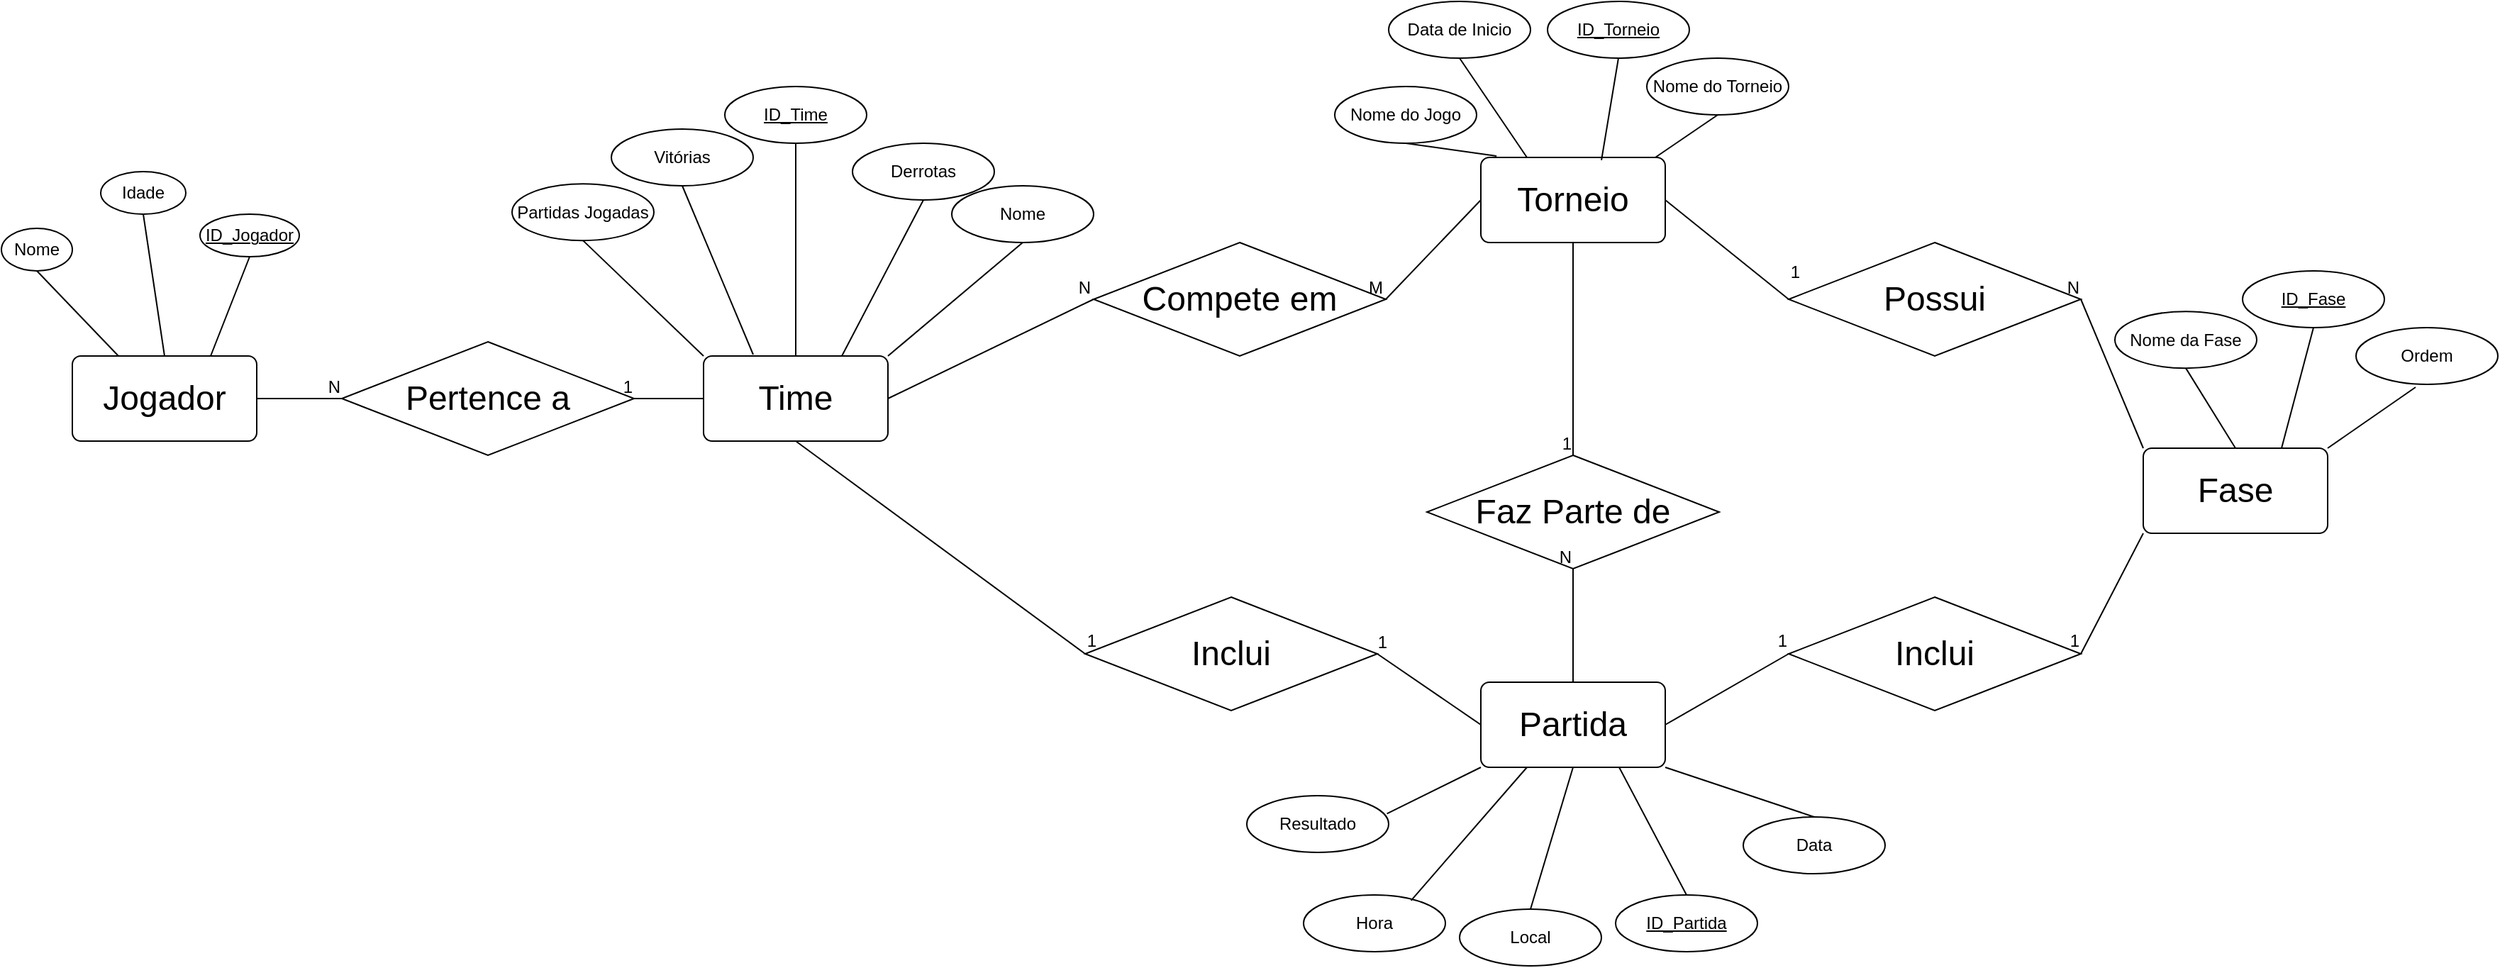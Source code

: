 <mxfile version="26.0.10">
  <diagram name="Página-1" id="gS3BvCxEZ3Ns-tJpQnwd">
    <mxGraphModel dx="2327" dy="1966" grid="1" gridSize="10" guides="1" tooltips="1" connect="1" arrows="1" fold="1" page="1" pageScale="1" pageWidth="827" pageHeight="1169" math="0" shadow="0">
      <root>
        <mxCell id="0" />
        <mxCell id="1" parent="0" />
        <mxCell id="_qHGHUX5CEyV-myd-aj9-1" value="&lt;font style=&quot;font-size: 24px;&quot;&gt;Jogador&lt;/font&gt;" style="rounded=1;arcSize=10;whiteSpace=wrap;html=1;align=center;" parent="1" vertex="1">
          <mxGeometry x="-410" y="130" width="130" height="60" as="geometry" />
        </mxCell>
        <mxCell id="_qHGHUX5CEyV-myd-aj9-2" value="&lt;font style=&quot;font-size: 24px;&quot;&gt;Partida&lt;/font&gt;" style="rounded=1;arcSize=10;whiteSpace=wrap;html=1;align=center;" parent="1" vertex="1">
          <mxGeometry x="583" y="360" width="130" height="60" as="geometry" />
        </mxCell>
        <mxCell id="_qHGHUX5CEyV-myd-aj9-3" value="&lt;font style=&quot;font-size: 24px;&quot;&gt;Torneio&lt;/font&gt;" style="rounded=1;arcSize=10;whiteSpace=wrap;html=1;align=center;" parent="1" vertex="1">
          <mxGeometry x="583" y="-10" width="130" height="60" as="geometry" />
        </mxCell>
        <mxCell id="_qHGHUX5CEyV-myd-aj9-4" value="&lt;font style=&quot;font-size: 24px;&quot;&gt;Time&lt;/font&gt;" style="rounded=1;arcSize=10;whiteSpace=wrap;html=1;align=center;" parent="1" vertex="1">
          <mxGeometry x="35" y="130" width="130" height="60" as="geometry" />
        </mxCell>
        <mxCell id="_qHGHUX5CEyV-myd-aj9-5" value="&lt;font style=&quot;font-size: 24px;&quot;&gt;Fase&lt;/font&gt;" style="rounded=1;arcSize=10;whiteSpace=wrap;html=1;align=center;" parent="1" vertex="1">
          <mxGeometry x="1050" y="195" width="130" height="60" as="geometry" />
        </mxCell>
        <mxCell id="_qHGHUX5CEyV-myd-aj9-7" style="edgeStyle=orthogonalEdgeStyle;rounded=0;orthogonalLoop=1;jettySize=auto;html=1;exitX=0.5;exitY=1;exitDx=0;exitDy=0;" parent="1" source="_qHGHUX5CEyV-myd-aj9-3" target="_qHGHUX5CEyV-myd-aj9-3" edge="1">
          <mxGeometry relative="1" as="geometry" />
        </mxCell>
        <mxCell id="_qHGHUX5CEyV-myd-aj9-8" value="Nome" style="ellipse;whiteSpace=wrap;html=1;align=center;" parent="1" vertex="1">
          <mxGeometry x="-460" y="40" width="50" height="30" as="geometry" />
        </mxCell>
        <mxCell id="_qHGHUX5CEyV-myd-aj9-11" value="Idade" style="ellipse;whiteSpace=wrap;html=1;align=center;" parent="1" vertex="1">
          <mxGeometry x="-390" width="60" height="30" as="geometry" />
        </mxCell>
        <mxCell id="_qHGHUX5CEyV-myd-aj9-12" value="ID_Jogador" style="ellipse;whiteSpace=wrap;html=1;align=center;fontStyle=4;" parent="1" vertex="1">
          <mxGeometry x="-320" y="30" width="70" height="30" as="geometry" />
        </mxCell>
        <mxCell id="_qHGHUX5CEyV-myd-aj9-17" value="" style="endArrow=none;html=1;rounded=0;entryX=0.25;entryY=0;entryDx=0;entryDy=0;exitX=0.5;exitY=1;exitDx=0;exitDy=0;" parent="1" source="_qHGHUX5CEyV-myd-aj9-8" target="_qHGHUX5CEyV-myd-aj9-1" edge="1">
          <mxGeometry relative="1" as="geometry">
            <mxPoint x="-450" y="70" as="sourcePoint" />
            <mxPoint x="-290" y="70" as="targetPoint" />
          </mxGeometry>
        </mxCell>
        <mxCell id="_qHGHUX5CEyV-myd-aj9-18" value="" style="endArrow=none;html=1;rounded=0;exitX=0.5;exitY=1;exitDx=0;exitDy=0;entryX=0.5;entryY=0;entryDx=0;entryDy=0;" parent="1" source="_qHGHUX5CEyV-myd-aj9-11" target="_qHGHUX5CEyV-myd-aj9-1" edge="1">
          <mxGeometry relative="1" as="geometry">
            <mxPoint x="-330" y="80" as="sourcePoint" />
            <mxPoint x="-170" y="80" as="targetPoint" />
          </mxGeometry>
        </mxCell>
        <mxCell id="_qHGHUX5CEyV-myd-aj9-19" value="" style="endArrow=none;html=1;rounded=0;entryX=0.5;entryY=1;entryDx=0;entryDy=0;exitX=0.75;exitY=0;exitDx=0;exitDy=0;" parent="1" source="_qHGHUX5CEyV-myd-aj9-1" target="_qHGHUX5CEyV-myd-aj9-12" edge="1">
          <mxGeometry relative="1" as="geometry">
            <mxPoint x="-290" y="100" as="sourcePoint" />
            <mxPoint x="-130" y="100" as="targetPoint" />
          </mxGeometry>
        </mxCell>
        <mxCell id="_qHGHUX5CEyV-myd-aj9-21" value="ID_Time" style="ellipse;whiteSpace=wrap;html=1;align=center;fontStyle=4;" parent="1" vertex="1">
          <mxGeometry x="50" y="-60" width="100" height="40" as="geometry" />
        </mxCell>
        <mxCell id="_qHGHUX5CEyV-myd-aj9-22" value="Vitórias" style="ellipse;whiteSpace=wrap;html=1;align=center;" parent="1" vertex="1">
          <mxGeometry x="-30" y="-30" width="100" height="40" as="geometry" />
        </mxCell>
        <mxCell id="_qHGHUX5CEyV-myd-aj9-23" value="Derrotas" style="ellipse;whiteSpace=wrap;html=1;align=center;" parent="1" vertex="1">
          <mxGeometry x="140" y="-20" width="100" height="40" as="geometry" />
        </mxCell>
        <mxCell id="_qHGHUX5CEyV-myd-aj9-25" value="Partidas Jogadas" style="ellipse;whiteSpace=wrap;html=1;align=center;" parent="1" vertex="1">
          <mxGeometry x="-100" y="8.57" width="100" height="40" as="geometry" />
        </mxCell>
        <mxCell id="_qHGHUX5CEyV-myd-aj9-26" value="Nome" style="ellipse;whiteSpace=wrap;html=1;align=center;" parent="1" vertex="1">
          <mxGeometry x="210" y="10" width="100" height="40" as="geometry" />
        </mxCell>
        <mxCell id="_qHGHUX5CEyV-myd-aj9-27" value="Nome do Jogo" style="ellipse;whiteSpace=wrap;html=1;align=center;" parent="1" vertex="1">
          <mxGeometry x="480" y="-60.0" width="100" height="40" as="geometry" />
        </mxCell>
        <mxCell id="_qHGHUX5CEyV-myd-aj9-28" value="Nome do Torneio" style="ellipse;whiteSpace=wrap;html=1;align=center;" parent="1" vertex="1">
          <mxGeometry x="700" y="-80" width="100" height="40" as="geometry" />
        </mxCell>
        <mxCell id="_qHGHUX5CEyV-myd-aj9-29" value="Data de Inicio" style="ellipse;whiteSpace=wrap;html=1;align=center;" parent="1" vertex="1">
          <mxGeometry x="518" y="-120" width="100" height="40" as="geometry" />
        </mxCell>
        <mxCell id="_qHGHUX5CEyV-myd-aj9-30" value="ID_Torneio" style="ellipse;whiteSpace=wrap;html=1;align=center;fontStyle=4;" parent="1" vertex="1">
          <mxGeometry x="630" y="-120" width="100" height="40" as="geometry" />
        </mxCell>
        <mxCell id="_qHGHUX5CEyV-myd-aj9-31" value="Nome da Fase" style="ellipse;whiteSpace=wrap;html=1;align=center;" parent="1" vertex="1">
          <mxGeometry x="1030" y="98.57" width="100" height="40" as="geometry" />
        </mxCell>
        <mxCell id="_qHGHUX5CEyV-myd-aj9-32" value="Ordem" style="ellipse;whiteSpace=wrap;html=1;align=center;" parent="1" vertex="1">
          <mxGeometry x="1200" y="110" width="100" height="40" as="geometry" />
        </mxCell>
        <mxCell id="_qHGHUX5CEyV-myd-aj9-34" value="ID_Fase" style="ellipse;whiteSpace=wrap;html=1;align=center;fontStyle=4;" parent="1" vertex="1">
          <mxGeometry x="1120" y="70" width="100" height="40" as="geometry" />
        </mxCell>
        <mxCell id="_qHGHUX5CEyV-myd-aj9-35" value="ID_Partida" style="ellipse;whiteSpace=wrap;html=1;align=center;fontStyle=4;" parent="1" vertex="1">
          <mxGeometry x="678" y="510" width="100" height="40" as="geometry" />
        </mxCell>
        <mxCell id="_qHGHUX5CEyV-myd-aj9-36" value="Local" style="ellipse;whiteSpace=wrap;html=1;align=center;" parent="1" vertex="1">
          <mxGeometry x="568" y="520" width="100" height="40" as="geometry" />
        </mxCell>
        <mxCell id="_qHGHUX5CEyV-myd-aj9-37" value="Data" style="ellipse;whiteSpace=wrap;html=1;align=center;" parent="1" vertex="1">
          <mxGeometry x="768" y="455" width="100" height="40" as="geometry" />
        </mxCell>
        <mxCell id="_qHGHUX5CEyV-myd-aj9-38" value="Hora" style="ellipse;whiteSpace=wrap;html=1;align=center;" parent="1" vertex="1">
          <mxGeometry x="458" y="510" width="100" height="40" as="geometry" />
        </mxCell>
        <mxCell id="_qHGHUX5CEyV-myd-aj9-39" value="Resultado" style="ellipse;whiteSpace=wrap;html=1;align=center;" parent="1" vertex="1">
          <mxGeometry x="418" y="440" width="100" height="40" as="geometry" />
        </mxCell>
        <mxCell id="_qHGHUX5CEyV-myd-aj9-40" value="" style="endArrow=none;html=1;rounded=0;entryX=0.5;entryY=0;entryDx=0;entryDy=0;exitX=0.5;exitY=1;exitDx=0;exitDy=0;" parent="1" source="_qHGHUX5CEyV-myd-aj9-31" target="_qHGHUX5CEyV-myd-aj9-5" edge="1">
          <mxGeometry relative="1" as="geometry">
            <mxPoint x="1140" y="90" as="sourcePoint" />
            <mxPoint x="1300" y="90" as="targetPoint" />
          </mxGeometry>
        </mxCell>
        <mxCell id="_qHGHUX5CEyV-myd-aj9-41" value="" style="endArrow=none;html=1;rounded=0;exitX=0.5;exitY=1;exitDx=0;exitDy=0;entryX=0.75;entryY=0;entryDx=0;entryDy=0;" parent="1" source="_qHGHUX5CEyV-myd-aj9-34" target="_qHGHUX5CEyV-myd-aj9-5" edge="1">
          <mxGeometry relative="1" as="geometry">
            <mxPoint x="1090" y="110" as="sourcePoint" />
            <mxPoint x="1250" y="110" as="targetPoint" />
          </mxGeometry>
        </mxCell>
        <mxCell id="_qHGHUX5CEyV-myd-aj9-42" value="" style="endArrow=none;html=1;rounded=0;entryX=0.42;entryY=1.05;entryDx=0;entryDy=0;entryPerimeter=0;exitX=1;exitY=0;exitDx=0;exitDy=0;" parent="1" source="_qHGHUX5CEyV-myd-aj9-5" target="_qHGHUX5CEyV-myd-aj9-32" edge="1">
          <mxGeometry relative="1" as="geometry">
            <mxPoint x="1160" y="180" as="sourcePoint" />
            <mxPoint x="1320" y="180" as="targetPoint" />
          </mxGeometry>
        </mxCell>
        <mxCell id="_qHGHUX5CEyV-myd-aj9-43" value="" style="endArrow=none;html=1;rounded=0;exitX=0.5;exitY=1;exitDx=0;exitDy=0;entryX=0.085;entryY=-0.017;entryDx=0;entryDy=0;entryPerimeter=0;" parent="1" source="_qHGHUX5CEyV-myd-aj9-27" target="_qHGHUX5CEyV-myd-aj9-3" edge="1">
          <mxGeometry relative="1" as="geometry">
            <mxPoint x="558" y="-71.43" as="sourcePoint" />
            <mxPoint x="718" y="-71.43" as="targetPoint" />
          </mxGeometry>
        </mxCell>
        <mxCell id="_qHGHUX5CEyV-myd-aj9-44" value="" style="endArrow=none;html=1;rounded=0;exitX=0.5;exitY=1;exitDx=0;exitDy=0;entryX=0.25;entryY=0;entryDx=0;entryDy=0;" parent="1" source="_qHGHUX5CEyV-myd-aj9-29" target="_qHGHUX5CEyV-myd-aj9-3" edge="1">
          <mxGeometry relative="1" as="geometry">
            <mxPoint x="558" y="-71.43" as="sourcePoint" />
            <mxPoint x="718" y="-71.43" as="targetPoint" />
          </mxGeometry>
        </mxCell>
        <mxCell id="_qHGHUX5CEyV-myd-aj9-45" value="" style="endArrow=none;html=1;rounded=0;exitX=0.5;exitY=1;exitDx=0;exitDy=0;entryX=0.654;entryY=0.033;entryDx=0;entryDy=0;entryPerimeter=0;" parent="1" source="_qHGHUX5CEyV-myd-aj9-30" target="_qHGHUX5CEyV-myd-aj9-3" edge="1">
          <mxGeometry relative="1" as="geometry">
            <mxPoint x="558" y="-71.43" as="sourcePoint" />
            <mxPoint x="718" y="-71.43" as="targetPoint" />
          </mxGeometry>
        </mxCell>
        <mxCell id="_qHGHUX5CEyV-myd-aj9-46" value="" style="endArrow=none;html=1;rounded=0;entryX=0.5;entryY=1;entryDx=0;entryDy=0;exitX=0.946;exitY=0;exitDx=0;exitDy=0;exitPerimeter=0;" parent="1" source="_qHGHUX5CEyV-myd-aj9-3" target="_qHGHUX5CEyV-myd-aj9-28" edge="1">
          <mxGeometry relative="1" as="geometry">
            <mxPoint x="558" y="-71.43" as="sourcePoint" />
            <mxPoint x="718" y="-71.43" as="targetPoint" />
          </mxGeometry>
        </mxCell>
        <mxCell id="_qHGHUX5CEyV-myd-aj9-47" value="" style="endArrow=none;html=1;rounded=0;exitX=0.5;exitY=0;exitDx=0;exitDy=0;entryX=0.75;entryY=1;entryDx=0;entryDy=0;" parent="1" source="_qHGHUX5CEyV-myd-aj9-35" target="_qHGHUX5CEyV-myd-aj9-2" edge="1">
          <mxGeometry relative="1" as="geometry">
            <mxPoint x="577" y="300" as="sourcePoint" />
            <mxPoint x="737" y="300" as="targetPoint" />
          </mxGeometry>
        </mxCell>
        <mxCell id="_qHGHUX5CEyV-myd-aj9-48" value="" style="endArrow=none;html=1;rounded=0;exitX=0.5;exitY=0;exitDx=0;exitDy=0;entryX=0.5;entryY=1;entryDx=0;entryDy=0;" parent="1" source="_qHGHUX5CEyV-myd-aj9-36" target="_qHGHUX5CEyV-myd-aj9-2" edge="1">
          <mxGeometry relative="1" as="geometry">
            <mxPoint x="577" y="300" as="sourcePoint" />
            <mxPoint x="737" y="300" as="targetPoint" />
          </mxGeometry>
        </mxCell>
        <mxCell id="_qHGHUX5CEyV-myd-aj9-49" value="" style="endArrow=none;html=1;rounded=0;exitX=0.758;exitY=0.098;exitDx=0;exitDy=0;entryX=0.25;entryY=1;entryDx=0;entryDy=0;exitPerimeter=0;" parent="1" source="_qHGHUX5CEyV-myd-aj9-38" target="_qHGHUX5CEyV-myd-aj9-2" edge="1">
          <mxGeometry relative="1" as="geometry">
            <mxPoint x="577" y="300" as="sourcePoint" />
            <mxPoint x="737" y="300" as="targetPoint" />
          </mxGeometry>
        </mxCell>
        <mxCell id="_qHGHUX5CEyV-myd-aj9-50" value="" style="endArrow=none;html=1;rounded=0;entryX=0.988;entryY=0.317;entryDx=0;entryDy=0;exitX=0;exitY=1;exitDx=0;exitDy=0;entryPerimeter=0;" parent="1" source="_qHGHUX5CEyV-myd-aj9-2" target="_qHGHUX5CEyV-myd-aj9-39" edge="1">
          <mxGeometry relative="1" as="geometry">
            <mxPoint x="658" y="380" as="sourcePoint" />
            <mxPoint x="737" y="300" as="targetPoint" />
          </mxGeometry>
        </mxCell>
        <mxCell id="_qHGHUX5CEyV-myd-aj9-51" value="" style="endArrow=none;html=1;rounded=0;entryX=0.5;entryY=0;entryDx=0;entryDy=0;exitX=1;exitY=1;exitDx=0;exitDy=0;" parent="1" source="_qHGHUX5CEyV-myd-aj9-2" target="_qHGHUX5CEyV-myd-aj9-37" edge="1">
          <mxGeometry relative="1" as="geometry">
            <mxPoint x="577" y="300" as="sourcePoint" />
            <mxPoint x="737" y="300" as="targetPoint" />
          </mxGeometry>
        </mxCell>
        <mxCell id="_qHGHUX5CEyV-myd-aj9-52" value="" style="endArrow=none;html=1;rounded=0;exitX=0.5;exitY=1;exitDx=0;exitDy=0;entryX=0;entryY=0;entryDx=0;entryDy=0;" parent="1" source="_qHGHUX5CEyV-myd-aj9-25" target="_qHGHUX5CEyV-myd-aj9-4" edge="1">
          <mxGeometry relative="1" as="geometry">
            <mxPoint x="-40" y="130" as="sourcePoint" />
            <mxPoint x="120" y="130" as="targetPoint" />
          </mxGeometry>
        </mxCell>
        <mxCell id="_qHGHUX5CEyV-myd-aj9-53" value="" style="endArrow=none;html=1;rounded=0;exitX=0.5;exitY=1;exitDx=0;exitDy=0;" parent="1" source="_qHGHUX5CEyV-myd-aj9-22" edge="1">
          <mxGeometry relative="1" as="geometry">
            <mxPoint x="-40" y="130" as="sourcePoint" />
            <mxPoint x="70" y="129" as="targetPoint" />
          </mxGeometry>
        </mxCell>
        <mxCell id="_qHGHUX5CEyV-myd-aj9-54" value="" style="endArrow=none;html=1;rounded=0;exitX=0.5;exitY=1;exitDx=0;exitDy=0;entryX=0.5;entryY=0;entryDx=0;entryDy=0;" parent="1" source="_qHGHUX5CEyV-myd-aj9-21" target="_qHGHUX5CEyV-myd-aj9-4" edge="1">
          <mxGeometry relative="1" as="geometry">
            <mxPoint x="-40" y="130" as="sourcePoint" />
            <mxPoint x="120" y="130" as="targetPoint" />
          </mxGeometry>
        </mxCell>
        <mxCell id="_qHGHUX5CEyV-myd-aj9-55" value="" style="endArrow=none;html=1;rounded=0;entryX=0.5;entryY=1;entryDx=0;entryDy=0;exitX=0.75;exitY=0;exitDx=0;exitDy=0;" parent="1" source="_qHGHUX5CEyV-myd-aj9-4" target="_qHGHUX5CEyV-myd-aj9-23" edge="1">
          <mxGeometry relative="1" as="geometry">
            <mxPoint x="-40" y="130" as="sourcePoint" />
            <mxPoint x="120" y="130" as="targetPoint" />
          </mxGeometry>
        </mxCell>
        <mxCell id="_qHGHUX5CEyV-myd-aj9-56" value="" style="endArrow=none;html=1;rounded=0;entryX=0.5;entryY=1;entryDx=0;entryDy=0;exitX=1;exitY=0;exitDx=0;exitDy=0;" parent="1" source="_qHGHUX5CEyV-myd-aj9-4" target="_qHGHUX5CEyV-myd-aj9-26" edge="1">
          <mxGeometry relative="1" as="geometry">
            <mxPoint x="-40" y="130" as="sourcePoint" />
            <mxPoint x="120" y="130" as="targetPoint" />
          </mxGeometry>
        </mxCell>
        <mxCell id="U-FrvizwRQOyuSLjjeMu-1" value="&lt;font style=&quot;font-size: 24px;&quot;&gt;Pertence a&lt;/font&gt;" style="shape=rhombus;perimeter=rhombusPerimeter;whiteSpace=wrap;html=1;align=center;" vertex="1" parent="1">
          <mxGeometry x="-220" y="120" width="206" height="80" as="geometry" />
        </mxCell>
        <mxCell id="U-FrvizwRQOyuSLjjeMu-5" value="" style="endArrow=none;html=1;rounded=0;entryX=0;entryY=0.5;entryDx=0;entryDy=0;exitX=1;exitY=0.5;exitDx=0;exitDy=0;" edge="1" parent="1" source="_qHGHUX5CEyV-myd-aj9-1" target="U-FrvizwRQOyuSLjjeMu-1">
          <mxGeometry relative="1" as="geometry">
            <mxPoint x="-490" y="200" as="sourcePoint" />
            <mxPoint x="-330" y="200" as="targetPoint" />
          </mxGeometry>
        </mxCell>
        <mxCell id="U-FrvizwRQOyuSLjjeMu-6" value="N" style="resizable=0;html=1;whiteSpace=wrap;align=right;verticalAlign=bottom;" connectable="0" vertex="1" parent="U-FrvizwRQOyuSLjjeMu-5">
          <mxGeometry x="1" relative="1" as="geometry" />
        </mxCell>
        <mxCell id="U-FrvizwRQOyuSLjjeMu-7" value="" style="endArrow=none;html=1;rounded=0;entryX=1;entryY=0.5;entryDx=0;entryDy=0;" edge="1" parent="1" source="_qHGHUX5CEyV-myd-aj9-4" target="U-FrvizwRQOyuSLjjeMu-1">
          <mxGeometry relative="1" as="geometry">
            <mxPoint x="-260" y="190" as="sourcePoint" />
            <mxPoint x="-70" y="150" as="targetPoint" />
          </mxGeometry>
        </mxCell>
        <mxCell id="U-FrvizwRQOyuSLjjeMu-8" value="1" style="resizable=0;html=1;whiteSpace=wrap;align=right;verticalAlign=bottom;" connectable="0" vertex="1" parent="U-FrvizwRQOyuSLjjeMu-7">
          <mxGeometry x="1" relative="1" as="geometry" />
        </mxCell>
        <mxCell id="U-FrvizwRQOyuSLjjeMu-9" value="&lt;font style=&quot;font-size: 24px;&quot;&gt;Compete em&lt;br&gt;&lt;/font&gt;" style="shape=rhombus;perimeter=rhombusPerimeter;whiteSpace=wrap;html=1;align=center;rotation=0;" vertex="1" parent="1">
          <mxGeometry x="310" y="50" width="206" height="80" as="geometry" />
        </mxCell>
        <mxCell id="U-FrvizwRQOyuSLjjeMu-10" value="&lt;font style=&quot;font-size: 24px;&quot;&gt;Possui&lt;br&gt;&lt;/font&gt;" style="shape=rhombus;perimeter=rhombusPerimeter;whiteSpace=wrap;html=1;align=center;" vertex="1" parent="1">
          <mxGeometry x="800" y="50.0" width="206" height="80" as="geometry" />
        </mxCell>
        <mxCell id="U-FrvizwRQOyuSLjjeMu-11" value="&lt;font style=&quot;font-size: 24px;&quot;&gt;Inclui&lt;/font&gt;" style="shape=rhombus;perimeter=rhombusPerimeter;whiteSpace=wrap;html=1;align=center;" vertex="1" parent="1">
          <mxGeometry x="800" y="300" width="206" height="80" as="geometry" />
        </mxCell>
        <mxCell id="U-FrvizwRQOyuSLjjeMu-14" value="&lt;font style=&quot;font-size: 24px;&quot;&gt;Faz Parte de &lt;br&gt;&lt;/font&gt;" style="shape=rhombus;perimeter=rhombusPerimeter;whiteSpace=wrap;html=1;align=center;" vertex="1" parent="1">
          <mxGeometry x="545" y="200" width="206" height="80" as="geometry" />
        </mxCell>
        <mxCell id="U-FrvizwRQOyuSLjjeMu-16" value="&lt;font style=&quot;font-size: 24px;&quot;&gt;Inclui&lt;/font&gt;" style="shape=rhombus;perimeter=rhombusPerimeter;whiteSpace=wrap;html=1;align=center;" vertex="1" parent="1">
          <mxGeometry x="304" y="300" width="206" height="80" as="geometry" />
        </mxCell>
        <mxCell id="U-FrvizwRQOyuSLjjeMu-24" value="" style="endArrow=none;html=1;rounded=0;exitX=1;exitY=0.5;exitDx=0;exitDy=0;entryX=0;entryY=0.5;entryDx=0;entryDy=0;" edge="1" parent="1" source="_qHGHUX5CEyV-myd-aj9-4" target="U-FrvizwRQOyuSLjjeMu-9">
          <mxGeometry relative="1" as="geometry">
            <mxPoint x="180" y="160" as="sourcePoint" />
            <mxPoint x="340" y="160" as="targetPoint" />
          </mxGeometry>
        </mxCell>
        <mxCell id="U-FrvizwRQOyuSLjjeMu-25" value="N" style="resizable=0;html=1;whiteSpace=wrap;align=right;verticalAlign=bottom;" connectable="0" vertex="1" parent="U-FrvizwRQOyuSLjjeMu-24">
          <mxGeometry x="1" relative="1" as="geometry" />
        </mxCell>
        <mxCell id="U-FrvizwRQOyuSLjjeMu-31" value="" style="endArrow=none;html=1;rounded=0;entryX=1;entryY=0.5;entryDx=0;entryDy=0;exitX=0;exitY=0.5;exitDx=0;exitDy=0;" edge="1" parent="1" source="_qHGHUX5CEyV-myd-aj9-3" target="U-FrvizwRQOyuSLjjeMu-9">
          <mxGeometry relative="1" as="geometry">
            <mxPoint x="360" y="180" as="sourcePoint" />
            <mxPoint x="520" y="180" as="targetPoint" />
          </mxGeometry>
        </mxCell>
        <mxCell id="U-FrvizwRQOyuSLjjeMu-32" value="M" style="resizable=0;html=1;whiteSpace=wrap;align=right;verticalAlign=bottom;" connectable="0" vertex="1" parent="U-FrvizwRQOyuSLjjeMu-31">
          <mxGeometry x="1" relative="1" as="geometry">
            <mxPoint as="offset" />
          </mxGeometry>
        </mxCell>
        <mxCell id="U-FrvizwRQOyuSLjjeMu-33" value="" style="endArrow=none;html=1;rounded=0;exitX=1;exitY=0.5;exitDx=0;exitDy=0;entryX=0;entryY=0.5;entryDx=0;entryDy=0;" edge="1" parent="1" source="_qHGHUX5CEyV-myd-aj9-3" target="U-FrvizwRQOyuSLjjeMu-10">
          <mxGeometry relative="1" as="geometry">
            <mxPoint x="720" y="80" as="sourcePoint" />
            <mxPoint x="880" y="80" as="targetPoint" />
          </mxGeometry>
        </mxCell>
        <mxCell id="U-FrvizwRQOyuSLjjeMu-34" value="1" style="resizable=0;html=1;whiteSpace=wrap;align=right;verticalAlign=bottom;" connectable="0" vertex="1" parent="U-FrvizwRQOyuSLjjeMu-33">
          <mxGeometry x="1" relative="1" as="geometry">
            <mxPoint x="10" y="-10" as="offset" />
          </mxGeometry>
        </mxCell>
        <mxCell id="U-FrvizwRQOyuSLjjeMu-35" value="" style="endArrow=none;html=1;rounded=0;exitX=1;exitY=0.5;exitDx=0;exitDy=0;entryX=0;entryY=0;entryDx=0;entryDy=0;" edge="1" parent="1" source="U-FrvizwRQOyuSLjjeMu-10" target="_qHGHUX5CEyV-myd-aj9-5">
          <mxGeometry relative="1" as="geometry">
            <mxPoint x="1000" y="180" as="sourcePoint" />
            <mxPoint x="1160" y="180" as="targetPoint" />
          </mxGeometry>
        </mxCell>
        <mxCell id="U-FrvizwRQOyuSLjjeMu-36" value="N" style="resizable=0;html=1;whiteSpace=wrap;align=right;verticalAlign=bottom;" connectable="0" vertex="1" parent="U-FrvizwRQOyuSLjjeMu-35">
          <mxGeometry x="1" relative="1" as="geometry">
            <mxPoint x="-44" y="-105" as="offset" />
          </mxGeometry>
        </mxCell>
        <mxCell id="U-FrvizwRQOyuSLjjeMu-37" value="" style="endArrow=none;html=1;rounded=0;entryX=1;entryY=0.5;entryDx=0;entryDy=0;exitX=0;exitY=1;exitDx=0;exitDy=0;" edge="1" parent="1" source="_qHGHUX5CEyV-myd-aj9-5" target="U-FrvizwRQOyuSLjjeMu-11">
          <mxGeometry relative="1" as="geometry">
            <mxPoint x="880" y="320" as="sourcePoint" />
            <mxPoint x="1040" y="320" as="targetPoint" />
          </mxGeometry>
        </mxCell>
        <mxCell id="U-FrvizwRQOyuSLjjeMu-38" value="1" style="resizable=0;html=1;whiteSpace=wrap;align=right;verticalAlign=bottom;" connectable="0" vertex="1" parent="U-FrvizwRQOyuSLjjeMu-37">
          <mxGeometry x="1" relative="1" as="geometry" />
        </mxCell>
        <mxCell id="U-FrvizwRQOyuSLjjeMu-39" value="" style="endArrow=none;html=1;rounded=0;entryX=0;entryY=0.5;entryDx=0;entryDy=0;exitX=1;exitY=0.5;exitDx=0;exitDy=0;" edge="1" parent="1" source="_qHGHUX5CEyV-myd-aj9-2" target="U-FrvizwRQOyuSLjjeMu-11">
          <mxGeometry relative="1" as="geometry">
            <mxPoint x="840" y="450" as="sourcePoint" />
            <mxPoint x="1000" y="450" as="targetPoint" />
          </mxGeometry>
        </mxCell>
        <mxCell id="U-FrvizwRQOyuSLjjeMu-40" value="1" style="resizable=0;html=1;whiteSpace=wrap;align=right;verticalAlign=bottom;" connectable="0" vertex="1" parent="U-FrvizwRQOyuSLjjeMu-39">
          <mxGeometry x="1" relative="1" as="geometry" />
        </mxCell>
        <mxCell id="U-FrvizwRQOyuSLjjeMu-41" value="" style="endArrow=none;html=1;rounded=0;entryX=0.5;entryY=1;entryDx=0;entryDy=0;exitX=0.5;exitY=0;exitDx=0;exitDy=0;" edge="1" parent="1" source="_qHGHUX5CEyV-myd-aj9-2" target="U-FrvizwRQOyuSLjjeMu-14">
          <mxGeometry relative="1" as="geometry">
            <mxPoint x="620" y="360" as="sourcePoint" />
            <mxPoint x="780" y="360" as="targetPoint" />
          </mxGeometry>
        </mxCell>
        <mxCell id="U-FrvizwRQOyuSLjjeMu-42" value="N" style="resizable=0;html=1;whiteSpace=wrap;align=right;verticalAlign=bottom;" connectable="0" vertex="1" parent="U-FrvizwRQOyuSLjjeMu-41">
          <mxGeometry x="1" relative="1" as="geometry" />
        </mxCell>
        <mxCell id="U-FrvizwRQOyuSLjjeMu-43" value="" style="endArrow=none;html=1;rounded=0;exitX=0.5;exitY=1;exitDx=0;exitDy=0;entryX=0.5;entryY=0;entryDx=0;entryDy=0;" edge="1" parent="1" source="_qHGHUX5CEyV-myd-aj9-3" target="U-FrvizwRQOyuSLjjeMu-14">
          <mxGeometry relative="1" as="geometry">
            <mxPoint x="630" y="140" as="sourcePoint" />
            <mxPoint x="790" y="140" as="targetPoint" />
          </mxGeometry>
        </mxCell>
        <mxCell id="U-FrvizwRQOyuSLjjeMu-44" value="1" style="resizable=0;html=1;whiteSpace=wrap;align=right;verticalAlign=bottom;" connectable="0" vertex="1" parent="U-FrvizwRQOyuSLjjeMu-43">
          <mxGeometry x="1" relative="1" as="geometry" />
        </mxCell>
        <mxCell id="U-FrvizwRQOyuSLjjeMu-45" value="" style="endArrow=none;html=1;rounded=0;entryX=0;entryY=0.5;entryDx=0;entryDy=0;exitX=0.5;exitY=1;exitDx=0;exitDy=0;" edge="1" parent="1" source="_qHGHUX5CEyV-myd-aj9-4" target="U-FrvizwRQOyuSLjjeMu-16">
          <mxGeometry relative="1" as="geometry">
            <mxPoint x="90" y="260" as="sourcePoint" />
            <mxPoint x="250" y="260" as="targetPoint" />
          </mxGeometry>
        </mxCell>
        <mxCell id="U-FrvizwRQOyuSLjjeMu-46" value="1" style="resizable=0;html=1;whiteSpace=wrap;align=right;verticalAlign=bottom;" connectable="0" vertex="1" parent="U-FrvizwRQOyuSLjjeMu-45">
          <mxGeometry x="1" relative="1" as="geometry">
            <mxPoint x="10" as="offset" />
          </mxGeometry>
        </mxCell>
        <mxCell id="U-FrvizwRQOyuSLjjeMu-47" value="" style="endArrow=none;html=1;rounded=0;exitX=1;exitY=0.5;exitDx=0;exitDy=0;entryX=0;entryY=0.5;entryDx=0;entryDy=0;" edge="1" parent="1" source="U-FrvizwRQOyuSLjjeMu-16" target="_qHGHUX5CEyV-myd-aj9-2">
          <mxGeometry relative="1" as="geometry">
            <mxPoint x="460" y="400" as="sourcePoint" />
            <mxPoint x="620" y="400" as="targetPoint" />
          </mxGeometry>
        </mxCell>
        <mxCell id="U-FrvizwRQOyuSLjjeMu-48" value="1" style="resizable=0;html=1;whiteSpace=wrap;align=right;verticalAlign=bottom;" connectable="0" vertex="1" parent="U-FrvizwRQOyuSLjjeMu-47">
          <mxGeometry x="1" relative="1" as="geometry">
            <mxPoint x="-65" y="-50" as="offset" />
          </mxGeometry>
        </mxCell>
      </root>
    </mxGraphModel>
  </diagram>
</mxfile>
